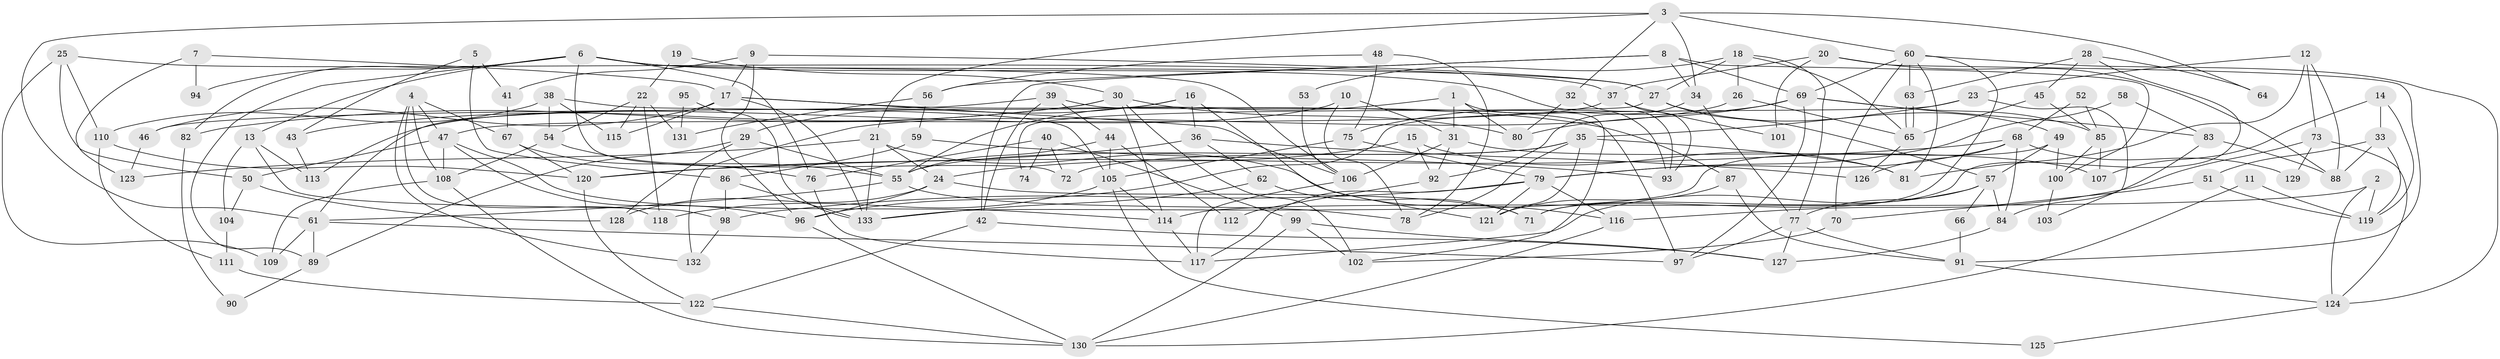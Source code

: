 // Generated by graph-tools (version 1.1) at 2025/02/03/09/25 03:02:14]
// undirected, 133 vertices, 266 edges
graph export_dot {
graph [start="1"]
  node [color=gray90,style=filled];
  1;
  2;
  3;
  4;
  5;
  6;
  7;
  8;
  9;
  10;
  11;
  12;
  13;
  14;
  15;
  16;
  17;
  18;
  19;
  20;
  21;
  22;
  23;
  24;
  25;
  26;
  27;
  28;
  29;
  30;
  31;
  32;
  33;
  34;
  35;
  36;
  37;
  38;
  39;
  40;
  41;
  42;
  43;
  44;
  45;
  46;
  47;
  48;
  49;
  50;
  51;
  52;
  53;
  54;
  55;
  56;
  57;
  58;
  59;
  60;
  61;
  62;
  63;
  64;
  65;
  66;
  67;
  68;
  69;
  70;
  71;
  72;
  73;
  74;
  75;
  76;
  77;
  78;
  79;
  80;
  81;
  82;
  83;
  84;
  85;
  86;
  87;
  88;
  89;
  90;
  91;
  92;
  93;
  94;
  95;
  96;
  97;
  98;
  99;
  100;
  101;
  102;
  103;
  104;
  105;
  106;
  107;
  108;
  109;
  110;
  111;
  112;
  113;
  114;
  115;
  116;
  117;
  118;
  119;
  120;
  121;
  122;
  123;
  124;
  125;
  126;
  127;
  128;
  129;
  130;
  131;
  132;
  133;
  1 -- 102;
  1 -- 80;
  1 -- 31;
  1 -- 55;
  2 -- 114;
  2 -- 124;
  2 -- 119;
  3 -- 61;
  3 -- 60;
  3 -- 21;
  3 -- 32;
  3 -- 34;
  3 -- 64;
  4 -- 132;
  4 -- 47;
  4 -- 67;
  4 -- 108;
  4 -- 118;
  5 -- 43;
  5 -- 86;
  5 -- 41;
  6 -- 106;
  6 -- 89;
  6 -- 13;
  6 -- 27;
  6 -- 72;
  6 -- 76;
  6 -- 82;
  6 -- 93;
  6 -- 94;
  7 -- 17;
  7 -- 123;
  7 -- 94;
  8 -- 34;
  8 -- 69;
  8 -- 42;
  8 -- 56;
  8 -- 100;
  9 -- 96;
  9 -- 27;
  9 -- 17;
  9 -- 41;
  10 -- 78;
  10 -- 31;
  10 -- 113;
  11 -- 130;
  11 -- 119;
  12 -- 81;
  12 -- 73;
  12 -- 23;
  12 -- 88;
  13 -- 98;
  13 -- 104;
  13 -- 113;
  14 -- 119;
  14 -- 107;
  14 -- 33;
  15 -- 81;
  15 -- 92;
  15 -- 24;
  16 -- 36;
  16 -- 61;
  16 -- 29;
  16 -- 121;
  17 -- 133;
  17 -- 46;
  17 -- 87;
  17 -- 106;
  17 -- 115;
  18 -- 27;
  18 -- 77;
  18 -- 26;
  18 -- 53;
  18 -- 65;
  19 -- 30;
  19 -- 22;
  20 -- 88;
  20 -- 37;
  20 -- 91;
  20 -- 101;
  21 -- 24;
  21 -- 116;
  21 -- 123;
  21 -- 133;
  22 -- 54;
  22 -- 115;
  22 -- 118;
  22 -- 131;
  23 -- 35;
  23 -- 96;
  23 -- 103;
  24 -- 96;
  24 -- 71;
  24 -- 128;
  25 -- 50;
  25 -- 110;
  25 -- 37;
  25 -- 109;
  26 -- 65;
  26 -- 132;
  27 -- 57;
  27 -- 49;
  27 -- 74;
  28 -- 63;
  28 -- 71;
  28 -- 45;
  28 -- 64;
  29 -- 55;
  29 -- 89;
  29 -- 128;
  30 -- 80;
  30 -- 114;
  30 -- 43;
  30 -- 82;
  30 -- 102;
  31 -- 106;
  31 -- 92;
  31 -- 107;
  32 -- 93;
  32 -- 80;
  33 -- 88;
  33 -- 51;
  33 -- 119;
  34 -- 77;
  34 -- 92;
  35 -- 72;
  35 -- 121;
  35 -- 55;
  35 -- 78;
  35 -- 81;
  36 -- 126;
  36 -- 120;
  36 -- 62;
  37 -- 47;
  37 -- 93;
  37 -- 101;
  38 -- 54;
  38 -- 105;
  38 -- 110;
  38 -- 115;
  39 -- 97;
  39 -- 42;
  39 -- 44;
  39 -- 46;
  40 -- 76;
  40 -- 99;
  40 -- 72;
  40 -- 74;
  41 -- 67;
  42 -- 127;
  42 -- 122;
  43 -- 113;
  44 -- 55;
  44 -- 105;
  44 -- 112;
  45 -- 65;
  45 -- 85;
  46 -- 123;
  47 -- 108;
  47 -- 96;
  47 -- 50;
  47 -- 114;
  48 -- 78;
  48 -- 75;
  48 -- 56;
  49 -- 100;
  49 -- 57;
  49 -- 133;
  50 -- 128;
  50 -- 104;
  51 -- 119;
  51 -- 70;
  52 -- 68;
  52 -- 85;
  53 -- 106;
  54 -- 55;
  54 -- 108;
  55 -- 61;
  55 -- 78;
  56 -- 59;
  56 -- 131;
  57 -- 117;
  57 -- 66;
  57 -- 77;
  57 -- 84;
  58 -- 79;
  58 -- 83;
  59 -- 93;
  59 -- 86;
  60 -- 70;
  60 -- 71;
  60 -- 63;
  60 -- 69;
  60 -- 81;
  60 -- 124;
  61 -- 109;
  61 -- 89;
  61 -- 97;
  62 -- 133;
  62 -- 71;
  63 -- 65;
  63 -- 65;
  65 -- 126;
  66 -- 91;
  67 -- 76;
  67 -- 120;
  68 -- 79;
  68 -- 120;
  68 -- 84;
  68 -- 126;
  68 -- 129;
  69 -- 97;
  69 -- 75;
  69 -- 80;
  69 -- 83;
  69 -- 85;
  70 -- 102;
  73 -- 124;
  73 -- 116;
  73 -- 129;
  75 -- 105;
  75 -- 79;
  76 -- 117;
  77 -- 91;
  77 -- 97;
  77 -- 127;
  79 -- 117;
  79 -- 98;
  79 -- 116;
  79 -- 121;
  82 -- 90;
  83 -- 84;
  83 -- 88;
  84 -- 127;
  85 -- 100;
  85 -- 107;
  86 -- 133;
  86 -- 98;
  87 -- 121;
  87 -- 91;
  89 -- 90;
  91 -- 124;
  92 -- 112;
  95 -- 131;
  95 -- 133;
  96 -- 130;
  98 -- 132;
  99 -- 130;
  99 -- 127;
  99 -- 102;
  100 -- 103;
  104 -- 111;
  105 -- 118;
  105 -- 114;
  105 -- 125;
  106 -- 117;
  108 -- 130;
  108 -- 109;
  110 -- 120;
  110 -- 111;
  111 -- 122;
  114 -- 117;
  116 -- 130;
  120 -- 122;
  122 -- 130;
  124 -- 125;
}
